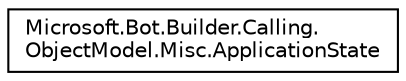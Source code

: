 digraph "Graphical Class Hierarchy"
{
  edge [fontname="Helvetica",fontsize="10",labelfontname="Helvetica",labelfontsize="10"];
  node [fontname="Helvetica",fontsize="10",shape=record];
  rankdir="LR";
  Node1 [label="Microsoft.Bot.Builder.Calling.\lObjectModel.Misc.ApplicationState",height=0.2,width=0.4,color="black", fillcolor="white", style="filled",URL="$de/d79/class_microsoft_1_1_bot_1_1_builder_1_1_calling_1_1_object_model_1_1_misc_1_1_application_state.html"];
}
